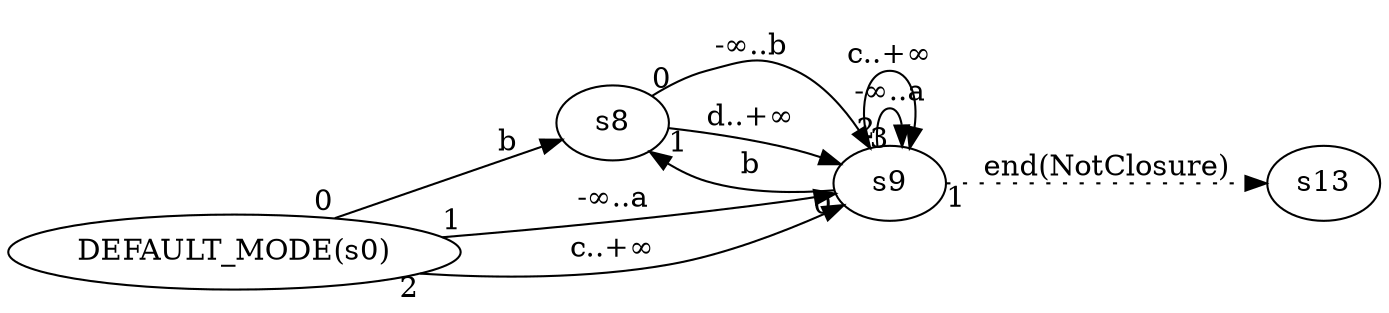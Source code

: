 digraph ATN {
  rankdir=LR;

  "DEFAULT_MODE(s0)" -> s8 [label=b taillabel=0]
  s8 -> s9 [label="-∞..b" taillabel=0]
  s9 -> s8 [label=b taillabel=0]
  s9 -> s13 [label="end(NotClosure)" taillabel=1 style=dotted]
  s9 -> s9 [label="-∞..a" taillabel=2]
  s9 -> s9 [label="c..+∞" taillabel=3]
  s8 -> s9 [label="d..+∞" taillabel=1]
  "DEFAULT_MODE(s0)" -> s9 [label="-∞..a" taillabel=1]
  "DEFAULT_MODE(s0)" -> s9 [label="c..+∞" taillabel=2]
}
